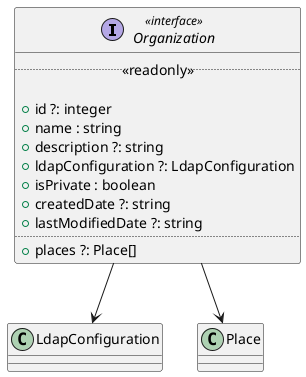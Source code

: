 @startuml Organization Diagram
interface Organization <<interface>> {
  ..<<readonly>>..

  + id ?: integer
  + name : string
  + description ?: string
  + ldapConfiguration ?: LdapConfiguration
  + isPrivate : boolean
  + createdDate ?: string
  + lastModifiedDate ?: string
  ....
  + places ?: Place[]
}

Organization --> LdapConfiguration
Organization --> Place
@enduml

